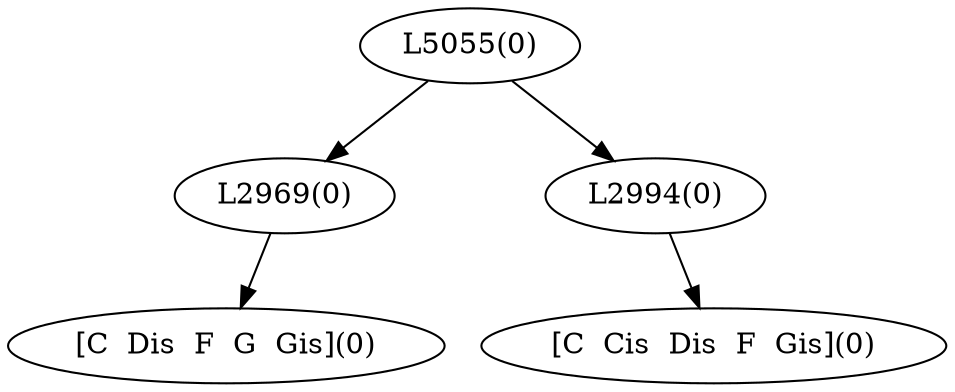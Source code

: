 digraph sample{
"L2969(0)"->"[C  Dis  F  G  Gis](0)"
"L2994(0)"->"[C  Cis  Dis  F  Gis](0)"
"L5055(0)"->"L2969(0)"
"L5055(0)"->"L2994(0)"
{rank = min; "L5055(0)"}
{rank = same; "L2969(0)"; "L2994(0)";}
{rank = max; "[C  Cis  Dis  F  Gis](0)"; "[C  Dis  F  G  Gis](0)";}
}
